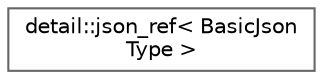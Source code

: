 digraph "Gráfico de jerarquía de clases"
{
 // LATEX_PDF_SIZE
  bgcolor="transparent";
  edge [fontname=Helvetica,fontsize=10,labelfontname=Helvetica,labelfontsize=10];
  node [fontname=Helvetica,fontsize=10,shape=box,height=0.2,width=0.4];
  rankdir="LR";
  Node0 [id="Node000000",label="detail::json_ref\< BasicJson\lType \>",height=0.2,width=0.4,color="grey40", fillcolor="white", style="filled",URL="$classdetail_1_1json__ref.html",tooltip=" "];
}
